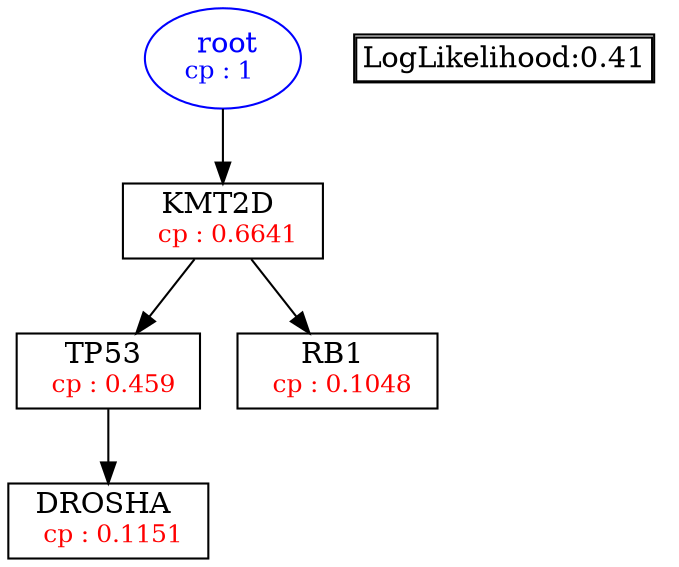 digraph tree {
    "root" [label=<<font color='Blue'> root</font><br/><font color='Blue' POINT-SIZE='12'>cp : 1 </font>>, shape=oval, color=Blue];
    "S2" [label =<KMT2D <br/> <font color='Red' POINT-SIZE='12'> cp : 0.6641 </font>>, shape=box];
    "S1" [label =<TP53 <br/> <font color='Red' POINT-SIZE='12'> cp : 0.459 </font>>, shape=box];
    "S4" [label =<DROSHA <br/> <font color='Red' POINT-SIZE='12'> cp : 0.1151 </font>>, shape=box];
    "S3" [label =<RB1 <br/> <font color='Red' POINT-SIZE='12'> cp : 0.1048 </font>>, shape=box];
    "root" -> "S2";
    "S2" -> "S1";
    "S2" -> "S3";
    "S1" -> "S4";

    node[shape=plaintext]
    fontsize="10"
    struct1 [label=
    <<TABLE BORDER="1" CELLBORDER="1" CELLSPACING="0" >
    <TR><TD ALIGN="LEFT">LogLikelihood:0.41</TD></TR>
    </TABLE>>];

}
